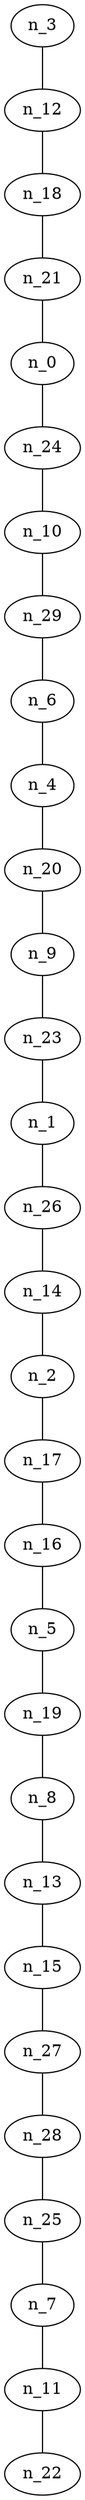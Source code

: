 graph arbol4 {
n_3--n_12
n_12--n_18
n_18--n_21
n_21--n_0
n_0--n_24
n_24--n_10
n_10--n_29
n_29--n_6
n_6--n_4
n_4--n_20
n_20--n_9
n_9--n_23
n_23--n_1
n_1--n_26
n_26--n_14
n_14--n_2
n_2--n_17
n_17--n_16
n_16--n_5
n_5--n_19
n_19--n_8
n_8--n_13
n_13--n_15
n_15--n_27
n_27--n_28
n_28--n_25
n_25--n_7
n_7--n_11
n_11--n_22
}